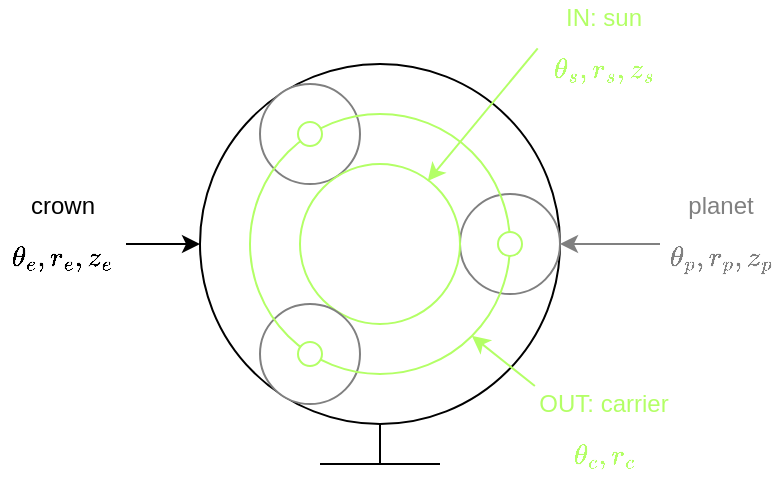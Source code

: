<mxfile version="21.6.5" type="device" pages="4">
  <diagram name="simple-planetary" id="GeYh5CG_ZE7DcgVP3h_T">
    <mxGraphModel dx="1149" dy="474" grid="1" gridSize="10" guides="1" tooltips="1" connect="1" arrows="1" fold="1" page="1" pageScale="1" pageWidth="413" pageHeight="291" math="1" shadow="0">
      <root>
        <mxCell id="1bJDtHFlT__3EoRjm6zf-0" />
        <mxCell id="1bJDtHFlT__3EoRjm6zf-1" parent="1bJDtHFlT__3EoRjm6zf-0" />
        <mxCell id="1bJDtHFlT__3EoRjm6zf-10" value="" style="ellipse;whiteSpace=wrap;html=1;aspect=fixed;fillColor=none;labelBackgroundColor=none;strokeColor=default;" parent="1bJDtHFlT__3EoRjm6zf-1" vertex="1">
          <mxGeometry x="50" y="50" width="180" height="180" as="geometry" />
        </mxCell>
        <mxCell id="1bJDtHFlT__3EoRjm6zf-2" value="" style="ellipse;whiteSpace=wrap;html=1;aspect=fixed;strokeColor=#808080;container=0;fillColor=default;" parent="1bJDtHFlT__3EoRjm6zf-1" vertex="1">
          <mxGeometry x="80" y="60" width="50" height="50" as="geometry" />
        </mxCell>
        <mxCell id="1bJDtHFlT__3EoRjm6zf-8" value="" style="ellipse;whiteSpace=wrap;html=1;aspect=fixed;strokeColor=#808080;fontColor=none;noLabel=1;fillColor=default;" parent="1bJDtHFlT__3EoRjm6zf-1" vertex="1">
          <mxGeometry x="180" y="115" width="50" height="50" as="geometry" />
        </mxCell>
        <mxCell id="1bJDtHFlT__3EoRjm6zf-11" value="" style="ellipse;whiteSpace=wrap;html=1;aspect=fixed;fillColor=none;strokeColor=#B3FF66;" parent="1bJDtHFlT__3EoRjm6zf-1" vertex="1">
          <mxGeometry x="100" y="100" width="80" height="80" as="geometry" />
        </mxCell>
        <mxCell id="1bJDtHFlT__3EoRjm6zf-12" value="" style="endArrow=classic;html=1;rounded=0;entryX=1;entryY=0.5;entryDx=0;entryDy=0;strokeColor=#808080;" parent="1bJDtHFlT__3EoRjm6zf-1" source="1bJDtHFlT__3EoRjm6zf-15" target="1bJDtHFlT__3EoRjm6zf-10" edge="1">
          <mxGeometry width="50" height="50" relative="1" as="geometry">
            <mxPoint x="280" y="140" as="sourcePoint" />
            <mxPoint x="240" y="120" as="targetPoint" />
          </mxGeometry>
        </mxCell>
        <mxCell id="1bJDtHFlT__3EoRjm6zf-13" value="" style="endArrow=classic;html=1;rounded=0;entryX=0.798;entryY=0.107;entryDx=0;entryDy=0;entryPerimeter=0;exitX=-0.018;exitY=0.439;exitDx=0;exitDy=0;exitPerimeter=0;strokeColor=#B3FF66;" parent="1bJDtHFlT__3EoRjm6zf-1" source="1bJDtHFlT__3EoRjm6zf-16" target="1bJDtHFlT__3EoRjm6zf-11" edge="1">
          <mxGeometry width="50" height="50" relative="1" as="geometry">
            <mxPoint x="190" y="20" as="sourcePoint" />
            <mxPoint x="240" y="120" as="targetPoint" />
          </mxGeometry>
        </mxCell>
        <mxCell id="1bJDtHFlT__3EoRjm6zf-14" value="" style="endArrow=classic;html=1;rounded=0;entryX=0;entryY=0.5;entryDx=0;entryDy=0;" parent="1bJDtHFlT__3EoRjm6zf-1" source="1bJDtHFlT__3EoRjm6zf-17" target="1bJDtHFlT__3EoRjm6zf-10" edge="1">
          <mxGeometry width="50" height="50" relative="1" as="geometry">
            <mxPoint x="200" y="270" as="sourcePoint" />
            <mxPoint x="198" y="129" as="targetPoint" />
          </mxGeometry>
        </mxCell>
        <mxCell id="1bJDtHFlT__3EoRjm6zf-15" value="planet $$\theta_p, r_p, z_p$$" style="text;html=1;strokeColor=none;fillColor=none;align=center;verticalAlign=middle;whiteSpace=wrap;rounded=0;fontColor=#808080;" parent="1bJDtHFlT__3EoRjm6zf-1" vertex="1">
          <mxGeometry x="280" y="112.5" width="61" height="55" as="geometry" />
        </mxCell>
        <mxCell id="1bJDtHFlT__3EoRjm6zf-16" value="IN: sun $$\theta_s, r_s, z_s$$" style="text;html=1;strokeColor=none;fillColor=none;align=center;verticalAlign=middle;whiteSpace=wrap;rounded=0;fontColor=#B3FF66;" parent="1bJDtHFlT__3EoRjm6zf-1" vertex="1">
          <mxGeometry x="220" y="18" width="64" height="55" as="geometry" />
        </mxCell>
        <mxCell id="1bJDtHFlT__3EoRjm6zf-17" value="crown $$\theta_e, r_e, z_e$$" style="text;html=1;strokeColor=none;fillColor=none;align=center;verticalAlign=middle;whiteSpace=wrap;rounded=0;" parent="1bJDtHFlT__3EoRjm6zf-1" vertex="1">
          <mxGeometry x="-50" y="112.5" width="63" height="55" as="geometry" />
        </mxCell>
        <mxCell id="HTVDREHTvJ7nC8nJMKoo-0" value="" style="ellipse;whiteSpace=wrap;html=1;aspect=fixed;strokeColor=#808080;container=0;fillColor=default;" parent="1bJDtHFlT__3EoRjm6zf-1" vertex="1">
          <mxGeometry x="80" y="170" width="50" height="50" as="geometry" />
        </mxCell>
        <mxCell id="HTVDREHTvJ7nC8nJMKoo-1" value="" style="ellipse;whiteSpace=wrap;html=1;aspect=fixed;fillColor=none;strokeColor=#B3FF66;" parent="1bJDtHFlT__3EoRjm6zf-1" vertex="1">
          <mxGeometry x="75" y="75" width="130" height="130" as="geometry" />
        </mxCell>
        <mxCell id="HTVDREHTvJ7nC8nJMKoo-2" value="" style="ellipse;whiteSpace=wrap;html=1;aspect=fixed;strokeColor=#B3FF66;" parent="1bJDtHFlT__3EoRjm6zf-1" vertex="1">
          <mxGeometry x="99" y="79" width="12" height="12" as="geometry" />
        </mxCell>
        <mxCell id="HTVDREHTvJ7nC8nJMKoo-3" value="" style="ellipse;whiteSpace=wrap;html=1;aspect=fixed;strokeColor=#B3FF66;" parent="1bJDtHFlT__3EoRjm6zf-1" vertex="1">
          <mxGeometry x="99" y="189" width="12" height="12" as="geometry" />
        </mxCell>
        <mxCell id="HTVDREHTvJ7nC8nJMKoo-4" value="" style="ellipse;whiteSpace=wrap;html=1;aspect=fixed;strokeColor=#B3FF66;" parent="1bJDtHFlT__3EoRjm6zf-1" vertex="1">
          <mxGeometry x="199" y="134" width="12" height="12" as="geometry" />
        </mxCell>
        <mxCell id="HTVDREHTvJ7nC8nJMKoo-5" value="OUT: carrier $$\theta_c, r_c$$" style="text;html=1;strokeColor=none;fillColor=none;align=center;verticalAlign=middle;whiteSpace=wrap;rounded=0;fontColor=#B3FF66;" parent="1bJDtHFlT__3EoRjm6zf-1" vertex="1">
          <mxGeometry x="217" y="211" width="70" height="55" as="geometry" />
        </mxCell>
        <mxCell id="xPpuckSSEfRJx7kLZ063-0" value="" style="endArrow=classic;html=1;rounded=0;entryX=1;entryY=1;entryDx=0;entryDy=0;strokeColor=#B3FF66;" parent="1bJDtHFlT__3EoRjm6zf-1" source="HTVDREHTvJ7nC8nJMKoo-5" target="HTVDREHTvJ7nC8nJMKoo-1" edge="1">
          <mxGeometry width="50" height="50" relative="1" as="geometry">
            <mxPoint x="290" y="150" as="sourcePoint" />
            <mxPoint x="240" y="150" as="targetPoint" />
          </mxGeometry>
        </mxCell>
        <mxCell id="04STmT6GEoHSKRfqKHrO-0" value="" style="endArrow=none;html=1;rounded=0;exitX=0.5;exitY=1;exitDx=0;exitDy=0;" parent="1bJDtHFlT__3EoRjm6zf-1" source="1bJDtHFlT__3EoRjm6zf-10" edge="1">
          <mxGeometry width="50" height="50" relative="1" as="geometry">
            <mxPoint x="130" y="170" as="sourcePoint" />
            <mxPoint x="140" y="250" as="targetPoint" />
          </mxGeometry>
        </mxCell>
        <mxCell id="04STmT6GEoHSKRfqKHrO-1" value="" style="endArrow=none;html=1;rounded=0;" parent="1bJDtHFlT__3EoRjm6zf-1" edge="1">
          <mxGeometry width="50" height="50" relative="1" as="geometry">
            <mxPoint x="110" y="250" as="sourcePoint" />
            <mxPoint x="170" y="250" as="targetPoint" />
          </mxGeometry>
        </mxCell>
      </root>
    </mxGraphModel>
  </diagram>
  <diagram name="divided-period" id="J3SGb8PF03ZZ7OEI4pmS">
    <mxGraphModel dx="1149" dy="765" grid="1" gridSize="10" guides="0" tooltips="1" connect="1" arrows="1" fold="1" page="1" pageScale="1" pageWidth="413" pageHeight="291" math="1" shadow="0">
      <root>
        <mxCell id="Y6DNGQsO6_golUhKxMkS-0" />
        <mxCell id="Y6DNGQsO6_golUhKxMkS-1" parent="Y6DNGQsO6_golUhKxMkS-0" />
        <mxCell id="vlBiqz0PMQXGafFDKJ97-14" value="" style="verticalLabelPosition=bottom;verticalAlign=top;html=1;shape=mxgraph.basic.arc;startAngle=0.065;endAngle=0.244;strokeColor=#808080;" parent="Y6DNGQsO6_golUhKxMkS-1" vertex="1">
          <mxGeometry x="10" y="10" width="260" height="260" as="geometry" />
        </mxCell>
        <mxCell id="vlBiqz0PMQXGafFDKJ97-9" value="" style="verticalLabelPosition=bottom;verticalAlign=top;html=1;shape=mxgraph.basic.arc;startAngle=0.924;endAngle=0.244;strokeColor=#808080;" parent="Y6DNGQsO6_golUhKxMkS-1" vertex="1">
          <mxGeometry x="20" y="20" width="240" height="240" as="geometry" />
        </mxCell>
        <mxCell id="vlBiqz0PMQXGafFDKJ97-0" value="" style="ellipse;whiteSpace=wrap;html=1;aspect=fixed;strokeColor=#808080;container=0;" parent="Y6DNGQsO6_golUhKxMkS-1" vertex="1">
          <mxGeometry x="139" y="55" width="50" height="50" as="geometry" />
        </mxCell>
        <mxCell id="vlBiqz0PMQXGafFDKJ97-1" value="" style="ellipse;whiteSpace=wrap;html=1;aspect=fixed;strokeColor=#808080;container=0;rotation=-180;" parent="Y6DNGQsO6_golUhKxMkS-1" vertex="1">
          <mxGeometry x="147" y="172" width="50" height="50" as="geometry" />
        </mxCell>
        <mxCell id="vlBiqz0PMQXGafFDKJ97-2" value="" style="ellipse;whiteSpace=wrap;html=1;aspect=fixed;strokeColor=#808080;fontColor=none;noLabel=1;rotation=-180;" parent="Y6DNGQsO6_golUhKxMkS-1" vertex="1">
          <mxGeometry x="50" y="115" width="50" height="50" as="geometry" />
        </mxCell>
        <mxCell id="vlBiqz0PMQXGafFDKJ97-3" value="" style="ellipse;whiteSpace=wrap;html=1;aspect=fixed;strokeColor=#808080;container=0;rotation=-180;" parent="Y6DNGQsO6_golUhKxMkS-1" vertex="1">
          <mxGeometry x="91" y="175" width="50" height="50" as="geometry" />
        </mxCell>
        <mxCell id="Y6DNGQsO6_golUhKxMkS-2" value="" style="ellipse;whiteSpace=wrap;html=1;aspect=fixed;fillColor=none;" parent="Y6DNGQsO6_golUhKxMkS-1" vertex="1">
          <mxGeometry x="50" y="50" width="180" height="180" as="geometry" />
        </mxCell>
        <mxCell id="Y6DNGQsO6_golUhKxMkS-3" value="" style="ellipse;whiteSpace=wrap;html=1;aspect=fixed;strokeColor=#808080;container=0;" parent="Y6DNGQsO6_golUhKxMkS-1" vertex="1">
          <mxGeometry x="83" y="58" width="50" height="50" as="geometry" />
        </mxCell>
        <mxCell id="Y6DNGQsO6_golUhKxMkS-4" value="" style="ellipse;whiteSpace=wrap;html=1;aspect=fixed;strokeColor=#808080;fontColor=none;noLabel=1;" parent="Y6DNGQsO6_golUhKxMkS-1" vertex="1">
          <mxGeometry x="180" y="115" width="50" height="50" as="geometry" />
        </mxCell>
        <mxCell id="Y6DNGQsO6_golUhKxMkS-5" value="" style="ellipse;whiteSpace=wrap;html=1;aspect=fixed;fillColor=none;strokeColor=#B3FF66;" parent="Y6DNGQsO6_golUhKxMkS-1" vertex="1">
          <mxGeometry x="100" y="100" width="80" height="80" as="geometry" />
        </mxCell>
        <mxCell id="Y6DNGQsO6_golUhKxMkS-13" value="" style="ellipse;whiteSpace=wrap;html=1;aspect=fixed;fillColor=none;strokeColor=#B3FF66;" parent="Y6DNGQsO6_golUhKxMkS-1" vertex="1">
          <mxGeometry x="75" y="75" width="130" height="130" as="geometry" />
        </mxCell>
        <mxCell id="Y6DNGQsO6_golUhKxMkS-14" value="" style="ellipse;whiteSpace=wrap;html=1;aspect=fixed;strokeColor=#B3FF66;" parent="Y6DNGQsO6_golUhKxMkS-1" vertex="1">
          <mxGeometry x="102" y="77" width="12" height="12" as="geometry" />
        </mxCell>
        <mxCell id="Y6DNGQsO6_golUhKxMkS-16" value="" style="ellipse;whiteSpace=wrap;html=1;aspect=fixed;strokeColor=#B3FF66;" parent="Y6DNGQsO6_golUhKxMkS-1" vertex="1">
          <mxGeometry x="199" y="134" width="12" height="12" as="geometry" />
        </mxCell>
        <mxCell id="vlBiqz0PMQXGafFDKJ97-5" value="" style="ellipse;whiteSpace=wrap;html=1;aspect=fixed;strokeColor=#B3FF66;" parent="Y6DNGQsO6_golUhKxMkS-1" vertex="1">
          <mxGeometry x="158" y="74" width="12" height="12" as="geometry" />
        </mxCell>
        <mxCell id="vlBiqz0PMQXGafFDKJ97-6" value="" style="ellipse;whiteSpace=wrap;html=1;aspect=fixed;strokeColor=#B3FF66;" parent="Y6DNGQsO6_golUhKxMkS-1" vertex="1">
          <mxGeometry x="69" y="134" width="12" height="12" as="geometry" />
        </mxCell>
        <mxCell id="vlBiqz0PMQXGafFDKJ97-7" value="" style="ellipse;whiteSpace=wrap;html=1;aspect=fixed;strokeColor=#B3FF66;" parent="Y6DNGQsO6_golUhKxMkS-1" vertex="1">
          <mxGeometry x="110" y="194" width="12" height="12" as="geometry" />
        </mxCell>
        <mxCell id="vlBiqz0PMQXGafFDKJ97-8" value="" style="ellipse;whiteSpace=wrap;html=1;aspect=fixed;strokeColor=#B3FF66;" parent="Y6DNGQsO6_golUhKxMkS-1" vertex="1">
          <mxGeometry x="166" y="191" width="12" height="12" as="geometry" />
        </mxCell>
        <mxCell id="vlBiqz0PMQXGafFDKJ97-12" value="$$\theta_1$$" style="text;html=1;strokeColor=none;fillColor=none;align=center;verticalAlign=middle;whiteSpace=wrap;rounded=0;" parent="Y6DNGQsO6_golUhKxMkS-1" vertex="1">
          <mxGeometry x="62" width="60" height="30" as="geometry" />
        </mxCell>
        <mxCell id="vlBiqz0PMQXGafFDKJ97-13" value="$$\theta_2$$" style="text;html=1;strokeColor=none;fillColor=none;align=center;verticalAlign=middle;whiteSpace=wrap;rounded=0;" parent="Y6DNGQsO6_golUhKxMkS-1" vertex="1">
          <mxGeometry x="181" y="-3" width="60" height="30" as="geometry" />
        </mxCell>
        <mxCell id="vlBiqz0PMQXGafFDKJ97-15" value="" style="endArrow=none;html=1;rounded=0;entryX=0.5;entryY=0.5;entryDx=0;entryDy=0;entryPerimeter=0;dashed=1;dashPattern=8 8;strokeColor=#808080;" parent="Y6DNGQsO6_golUhKxMkS-1" target="Y6DNGQsO6_golUhKxMkS-13" edge="1">
          <mxGeometry width="50" height="50" relative="1" as="geometry">
            <mxPoint x="58" y="-9" as="sourcePoint" />
            <mxPoint x="170" y="130" as="targetPoint" />
          </mxGeometry>
        </mxCell>
        <mxCell id="vlBiqz0PMQXGafFDKJ97-16" value="" style="endArrow=none;html=1;rounded=0;dashed=1;dashPattern=8 8;strokeColor=#808080;" parent="Y6DNGQsO6_golUhKxMkS-1" edge="1">
          <mxGeometry width="50" height="50" relative="1" as="geometry">
            <mxPoint x="201" y="-16" as="sourcePoint" />
            <mxPoint x="140" y="140" as="targetPoint" />
          </mxGeometry>
        </mxCell>
        <mxCell id="vlBiqz0PMQXGafFDKJ97-17" value="" style="endArrow=none;html=1;rounded=0;dashed=1;dashPattern=8 8;strokeColor=#808080;" parent="Y6DNGQsO6_golUhKxMkS-1" edge="1">
          <mxGeometry width="50" height="50" relative="1" as="geometry">
            <mxPoint x="290" y="141" as="sourcePoint" />
            <mxPoint x="140" y="141" as="targetPoint" />
          </mxGeometry>
        </mxCell>
        <mxCell id="vlBiqz0PMQXGafFDKJ97-18" value="0" style="text;html=1;strokeColor=none;fillColor=none;align=center;verticalAlign=middle;whiteSpace=wrap;rounded=0;" parent="Y6DNGQsO6_golUhKxMkS-1" vertex="1">
          <mxGeometry x="272" y="125" width="60" height="30" as="geometry" />
        </mxCell>
        <mxCell id="o8piUJfV3BaKfxfX5tkX-0" value="" style="verticalLabelPosition=bottom;verticalAlign=top;html=1;shape=mxgraph.basic.arc;startAngle=0.757;endAngle=0.244;strokeColor=#808080;" parent="Y6DNGQsO6_golUhKxMkS-1" vertex="1">
          <mxGeometry x="30" y="30" width="220" height="220" as="geometry" />
        </mxCell>
        <mxCell id="o8piUJfV3BaKfxfX5tkX-1" value="" style="endArrow=none;html=1;rounded=0;dashed=1;dashPattern=8 8;strokeColor=#808080;" parent="Y6DNGQsO6_golUhKxMkS-1" edge="1">
          <mxGeometry width="50" height="50" relative="1" as="geometry">
            <mxPoint x="-20" y="140" as="sourcePoint" />
            <mxPoint x="140" y="140" as="targetPoint" />
          </mxGeometry>
        </mxCell>
        <mxCell id="o8piUJfV3BaKfxfX5tkX-2" value="$$\theta_0$$" style="text;html=1;strokeColor=none;fillColor=none;align=center;verticalAlign=middle;whiteSpace=wrap;rounded=0;" parent="Y6DNGQsO6_golUhKxMkS-1" vertex="1">
          <mxGeometry x="-10" y="110" width="60" height="30" as="geometry" />
        </mxCell>
      </root>
    </mxGraphModel>
  </diagram>
  <diagram name="compound-planetary" id="0emIH20pZjuTiBTqTuXO">
    <mxGraphModel dx="1149" dy="474" grid="1" gridSize="10" guides="1" tooltips="1" connect="1" arrows="1" fold="1" page="1" pageScale="1" pageWidth="413" pageHeight="291" math="1" shadow="0">
      <root>
        <mxCell id="QqgvHTSZ75dJSmDRe_ZE-0" />
        <mxCell id="QqgvHTSZ75dJSmDRe_ZE-1" parent="QqgvHTSZ75dJSmDRe_ZE-0" />
        <mxCell id="41hLN5MprZ3BEySFoWJy-0" value="" style="endArrow=none;html=1;rounded=0;exitX=0.5;exitY=1;exitDx=0;exitDy=0;strokeColor=#808080;" parent="QqgvHTSZ75dJSmDRe_ZE-1" edge="1">
          <mxGeometry width="50" height="50" relative="1" as="geometry">
            <mxPoint x="141.25" y="230" as="sourcePoint" />
            <mxPoint x="141.25" y="250" as="targetPoint" />
          </mxGeometry>
        </mxCell>
        <mxCell id="41hLN5MprZ3BEySFoWJy-1" value="" style="endArrow=none;html=1;rounded=0;strokeColor=#808080;" parent="QqgvHTSZ75dJSmDRe_ZE-1" edge="1">
          <mxGeometry width="50" height="50" relative="1" as="geometry">
            <mxPoint x="111.25" y="250" as="sourcePoint" />
            <mxPoint x="171.25" y="250" as="targetPoint" />
          </mxGeometry>
        </mxCell>
        <mxCell id="q3EgtY3hpRnF0Ry7mzBB-0" value="" style="ellipse;whiteSpace=wrap;html=1;aspect=fixed;fillColor=none;strokeColor=#B3FF66;" parent="QqgvHTSZ75dJSmDRe_ZE-1" vertex="1">
          <mxGeometry x="40" y="40" width="200" height="200" as="geometry" />
        </mxCell>
        <mxCell id="QqgvHTSZ75dJSmDRe_ZE-2" value="" style="ellipse;whiteSpace=wrap;html=1;aspect=fixed;fillColor=none;strokeColor=#808080;" parent="QqgvHTSZ75dJSmDRe_ZE-1" vertex="1">
          <mxGeometry x="50" y="50" width="180" height="180" as="geometry" />
        </mxCell>
        <mxCell id="QqgvHTSZ75dJSmDRe_ZE-3" value="" style="ellipse;whiteSpace=wrap;html=1;aspect=fixed;strokeColor=#808080;container=0;" parent="QqgvHTSZ75dJSmDRe_ZE-1" vertex="1">
          <mxGeometry x="80" y="60" width="50" height="50" as="geometry" />
        </mxCell>
        <mxCell id="QqgvHTSZ75dJSmDRe_ZE-4" value="" style="ellipse;whiteSpace=wrap;html=1;aspect=fixed;strokeColor=#808080;fontColor=none;noLabel=1;" parent="QqgvHTSZ75dJSmDRe_ZE-1" vertex="1">
          <mxGeometry x="180" y="115" width="50" height="50" as="geometry" />
        </mxCell>
        <mxCell id="QqgvHTSZ75dJSmDRe_ZE-5" value="" style="ellipse;whiteSpace=wrap;html=1;aspect=fixed;fillColor=none;strokeColor=#B3FF66;" parent="QqgvHTSZ75dJSmDRe_ZE-1" vertex="1">
          <mxGeometry x="100" y="100" width="80" height="80" as="geometry" />
        </mxCell>
        <mxCell id="QqgvHTSZ75dJSmDRe_ZE-6" value="" style="endArrow=classic;html=1;rounded=0;entryX=0.87;entryY=0.352;entryDx=0;entryDy=0;strokeColor=#808080;entryPerimeter=0;" parent="QqgvHTSZ75dJSmDRe_ZE-1" source="QqgvHTSZ75dJSmDRe_ZE-9" target="q3EgtY3hpRnF0Ry7mzBB-3" edge="1">
          <mxGeometry width="50" height="50" relative="1" as="geometry">
            <mxPoint x="280" y="140" as="sourcePoint" />
            <mxPoint x="240" y="120" as="targetPoint" />
          </mxGeometry>
        </mxCell>
        <mxCell id="QqgvHTSZ75dJSmDRe_ZE-7" value="" style="endArrow=classic;html=1;rounded=0;entryX=0.798;entryY=0.107;entryDx=0;entryDy=0;entryPerimeter=0;exitX=-0.018;exitY=0.439;exitDx=0;exitDy=0;exitPerimeter=0;strokeColor=#B3FF66;" parent="QqgvHTSZ75dJSmDRe_ZE-1" source="QqgvHTSZ75dJSmDRe_ZE-10" target="QqgvHTSZ75dJSmDRe_ZE-5" edge="1">
          <mxGeometry width="50" height="50" relative="1" as="geometry">
            <mxPoint x="190" y="20" as="sourcePoint" />
            <mxPoint x="240" y="120" as="targetPoint" />
          </mxGeometry>
        </mxCell>
        <mxCell id="QqgvHTSZ75dJSmDRe_ZE-8" value="" style="endArrow=classic;html=1;rounded=0;entryX=0.006;entryY=0.404;entryDx=0;entryDy=0;entryPerimeter=0;strokeColor=#808080;" parent="QqgvHTSZ75dJSmDRe_ZE-1" source="QqgvHTSZ75dJSmDRe_ZE-11" target="QqgvHTSZ75dJSmDRe_ZE-2" edge="1">
          <mxGeometry width="50" height="50" relative="1" as="geometry">
            <mxPoint x="200" y="270" as="sourcePoint" />
            <mxPoint x="198" y="129" as="targetPoint" />
          </mxGeometry>
        </mxCell>
        <mxCell id="QqgvHTSZ75dJSmDRe_ZE-9" value="planet&amp;nbsp; in $$\theta_{p1}, r_{p1}, z_{p1}&lt;br&gt;$$" style="text;html=1;strokeColor=none;fillColor=none;align=center;verticalAlign=middle;whiteSpace=wrap;rounded=0;fontColor=#808080;" parent="QqgvHTSZ75dJSmDRe_ZE-1" vertex="1">
          <mxGeometry x="270" y="79" width="70" height="55" as="geometry" />
        </mxCell>
        <mxCell id="QqgvHTSZ75dJSmDRe_ZE-10" value="IN: sun $$\theta_s, r_s, z_s$$" style="text;html=1;strokeColor=none;fillColor=none;align=center;verticalAlign=middle;whiteSpace=wrap;rounded=0;fontColor=#B3FF66;" parent="QqgvHTSZ75dJSmDRe_ZE-1" vertex="1">
          <mxGeometry x="220" y="18" width="60" height="55" as="geometry" />
        </mxCell>
        <mxCell id="QqgvHTSZ75dJSmDRe_ZE-11" value="crown in $$\theta_{e1}, r_{e1}, z_{e1}$$" style="text;html=1;strokeColor=none;fillColor=none;align=center;verticalAlign=middle;whiteSpace=wrap;rounded=0;fontColor=#808080;" parent="QqgvHTSZ75dJSmDRe_ZE-1" vertex="1">
          <mxGeometry x="-64.63" y="79" width="78" height="55" as="geometry" />
        </mxCell>
        <mxCell id="QqgvHTSZ75dJSmDRe_ZE-12" value="" style="ellipse;whiteSpace=wrap;html=1;aspect=fixed;strokeColor=#808080;container=0;" parent="QqgvHTSZ75dJSmDRe_ZE-1" vertex="1">
          <mxGeometry x="80" y="170" width="50" height="50" as="geometry" />
        </mxCell>
        <mxCell id="QqgvHTSZ75dJSmDRe_ZE-13" value="" style="ellipse;whiteSpace=wrap;html=1;aspect=fixed;fillColor=none;strokeColor=#FFFFFF;" parent="QqgvHTSZ75dJSmDRe_ZE-1" vertex="1">
          <mxGeometry x="75" y="75" width="130" height="130" as="geometry" />
        </mxCell>
        <mxCell id="QqgvHTSZ75dJSmDRe_ZE-14" value="" style="ellipse;whiteSpace=wrap;html=1;aspect=fixed;strokeColor=#FFFFFF;" parent="QqgvHTSZ75dJSmDRe_ZE-1" vertex="1">
          <mxGeometry x="99" y="79" width="12" height="12" as="geometry" />
        </mxCell>
        <mxCell id="QqgvHTSZ75dJSmDRe_ZE-15" value="" style="ellipse;whiteSpace=wrap;html=1;aspect=fixed;strokeColor=#FFFFFF;" parent="QqgvHTSZ75dJSmDRe_ZE-1" vertex="1">
          <mxGeometry x="99" y="189" width="12" height="12" as="geometry" />
        </mxCell>
        <mxCell id="QqgvHTSZ75dJSmDRe_ZE-16" value="" style="ellipse;whiteSpace=wrap;html=1;aspect=fixed;strokeColor=#FFFFFF;" parent="QqgvHTSZ75dJSmDRe_ZE-1" vertex="1">
          <mxGeometry x="199" y="134" width="12" height="12" as="geometry" />
        </mxCell>
        <mxCell id="QqgvHTSZ75dJSmDRe_ZE-18" value="carrier $$\theta_c, r_c$$" style="text;html=1;strokeColor=none;fillColor=none;align=center;verticalAlign=middle;whiteSpace=wrap;rounded=0;fontColor=#FFFFFF;" parent="QqgvHTSZ75dJSmDRe_ZE-1" vertex="1">
          <mxGeometry x="223.5" y="220" width="53" height="55" as="geometry" />
        </mxCell>
        <mxCell id="q3EgtY3hpRnF0Ry7mzBB-1" value="" style="ellipse;whiteSpace=wrap;html=1;aspect=fixed;strokeColor=#FFFFFF;container=0;fillColor=none;" parent="QqgvHTSZ75dJSmDRe_ZE-1" vertex="1">
          <mxGeometry x="71.25" y="51.25" width="67.5" height="67.5" as="geometry" />
        </mxCell>
        <mxCell id="q3EgtY3hpRnF0Ry7mzBB-2" value="" style="ellipse;whiteSpace=wrap;html=1;aspect=fixed;strokeColor=#FFFFFF;container=0;fillColor=none;" parent="QqgvHTSZ75dJSmDRe_ZE-1" vertex="1">
          <mxGeometry x="71.25" y="161.25" width="67.5" height="67.5" as="geometry" />
        </mxCell>
        <mxCell id="q3EgtY3hpRnF0Ry7mzBB-3" value="" style="ellipse;whiteSpace=wrap;html=1;aspect=fixed;strokeColor=#FFFFFF;container=0;fillColor=none;" parent="QqgvHTSZ75dJSmDRe_ZE-1" vertex="1">
          <mxGeometry x="171.25" y="106.25" width="67.5" height="67.5" as="geometry" />
        </mxCell>
        <mxCell id="CBP_VhM4lVc0oQaNC-N2-0" value="planet&amp;nbsp; out$$\theta_{p2}, r_{p2}, z_{p2}&lt;br&gt;$$" style="text;html=1;strokeColor=none;fillColor=none;align=center;verticalAlign=middle;whiteSpace=wrap;rounded=0;fontColor=#FFFFFF;" parent="QqgvHTSZ75dJSmDRe_ZE-1" vertex="1">
          <mxGeometry x="270" y="150" width="70" height="55" as="geometry" />
        </mxCell>
        <mxCell id="CBP_VhM4lVc0oQaNC-N2-1" value="OUT: crown out $$\theta_{e2}, r_{e2}, z_{e2}$$" style="text;html=1;strokeColor=none;fillColor=none;align=center;verticalAlign=middle;whiteSpace=wrap;rounded=0;fontColor=#B3FF66;" parent="QqgvHTSZ75dJSmDRe_ZE-1" vertex="1">
          <mxGeometry x="-80" y="150" width="88.75" height="55" as="geometry" />
        </mxCell>
        <mxCell id="CBP_VhM4lVc0oQaNC-N2-2" value="" style="endArrow=classic;html=1;rounded=0;entryX=0.007;entryY=0.602;entryDx=0;entryDy=0;entryPerimeter=0;fontColor=#B3FF66;strokeColor=#B3FF66;" parent="QqgvHTSZ75dJSmDRe_ZE-1" source="CBP_VhM4lVc0oQaNC-N2-1" target="q3EgtY3hpRnF0Ry7mzBB-0" edge="1">
          <mxGeometry width="50" height="50" relative="1" as="geometry">
            <mxPoint x="242" y="248" as="sourcePoint" />
            <mxPoint x="208" y="219" as="targetPoint" />
          </mxGeometry>
        </mxCell>
        <mxCell id="CBP_VhM4lVc0oQaNC-N2-3" value="" style="endArrow=classic;html=1;rounded=0;entryX=0.946;entryY=0.726;entryDx=0;entryDy=0;entryPerimeter=0;" parent="QqgvHTSZ75dJSmDRe_ZE-1" source="CBP_VhM4lVc0oQaNC-N2-0" target="q3EgtY3hpRnF0Ry7mzBB-3" edge="1">
          <mxGeometry width="50" height="50" relative="1" as="geometry">
            <mxPoint x="252" y="258" as="sourcePoint" />
            <mxPoint x="218" y="229" as="targetPoint" />
          </mxGeometry>
        </mxCell>
        <mxCell id="CBP_VhM4lVc0oQaNC-N2-4" value="" style="endArrow=classic;html=1;rounded=0;entryX=1;entryY=1;entryDx=0;entryDy=0;" parent="QqgvHTSZ75dJSmDRe_ZE-1" source="QqgvHTSZ75dJSmDRe_ZE-18" target="QqgvHTSZ75dJSmDRe_ZE-13" edge="1">
          <mxGeometry width="50" height="50" relative="1" as="geometry">
            <mxPoint x="280" y="176" as="sourcePoint" />
            <mxPoint x="245" y="165" as="targetPoint" />
          </mxGeometry>
        </mxCell>
      </root>
    </mxGraphModel>
  </diagram>
  <diagram name="shifted-planetary" id="24uYPmwfLzLKF80supIg">
    <mxGraphModel dx="842" dy="323" grid="0" gridSize="10" guides="1" tooltips="1" connect="1" arrows="1" fold="1" page="1" pageScale="1" pageWidth="413" pageHeight="291" math="1" shadow="0">
      <root>
        <mxCell id="HgaaKUrJpPF7tNZCSnNN-0" />
        <mxCell id="HgaaKUrJpPF7tNZCSnNN-1" parent="HgaaKUrJpPF7tNZCSnNN-0" />
        <mxCell id="HgaaKUrJpPF7tNZCSnNN-2" value="" style="endArrow=none;html=1;rounded=0;exitX=0.5;exitY=1;exitDx=0;exitDy=0;strokeColor=#808080;" edge="1" parent="HgaaKUrJpPF7tNZCSnNN-1">
          <mxGeometry width="50" height="50" relative="1" as="geometry">
            <mxPoint x="141.25" y="230" as="sourcePoint" />
            <mxPoint x="141.25" y="250" as="targetPoint" />
          </mxGeometry>
        </mxCell>
        <mxCell id="HgaaKUrJpPF7tNZCSnNN-3" value="" style="endArrow=none;html=1;rounded=0;strokeColor=#808080;" edge="1" parent="HgaaKUrJpPF7tNZCSnNN-1">
          <mxGeometry width="50" height="50" relative="1" as="geometry">
            <mxPoint x="111.25" y="250" as="sourcePoint" />
            <mxPoint x="171.25" y="250" as="targetPoint" />
          </mxGeometry>
        </mxCell>
        <mxCell id="HgaaKUrJpPF7tNZCSnNN-4" value="" style="ellipse;whiteSpace=wrap;html=1;aspect=fixed;fillColor=none;strokeColor=#B3FF66;" vertex="1" parent="HgaaKUrJpPF7tNZCSnNN-1">
          <mxGeometry x="40" y="40" width="200" height="200" as="geometry" />
        </mxCell>
        <mxCell id="HgaaKUrJpPF7tNZCSnNN-5" value="" style="ellipse;whiteSpace=wrap;html=1;aspect=fixed;fillColor=none;strokeColor=#808080;" vertex="1" parent="HgaaKUrJpPF7tNZCSnNN-1">
          <mxGeometry x="50" y="50" width="180" height="180" as="geometry" />
        </mxCell>
        <mxCell id="HgaaKUrJpPF7tNZCSnNN-6" value="" style="ellipse;whiteSpace=wrap;html=1;aspect=fixed;strokeColor=#808080;container=0;" vertex="1" parent="HgaaKUrJpPF7tNZCSnNN-1">
          <mxGeometry x="80" y="60" width="50" height="50" as="geometry" />
        </mxCell>
        <mxCell id="HgaaKUrJpPF7tNZCSnNN-7" value="" style="ellipse;whiteSpace=wrap;html=1;aspect=fixed;strokeColor=#808080;fontColor=none;noLabel=1;" vertex="1" parent="HgaaKUrJpPF7tNZCSnNN-1">
          <mxGeometry x="180" y="115" width="50" height="50" as="geometry" />
        </mxCell>
        <mxCell id="HgaaKUrJpPF7tNZCSnNN-8" value="" style="ellipse;whiteSpace=wrap;html=1;aspect=fixed;fillColor=none;strokeColor=#B3FF66;" vertex="1" parent="HgaaKUrJpPF7tNZCSnNN-1">
          <mxGeometry x="100" y="100" width="80" height="80" as="geometry" />
        </mxCell>
        <mxCell id="HgaaKUrJpPF7tNZCSnNN-9" value="" style="endArrow=classic;html=1;rounded=0;strokeColor=#808080;" edge="1" parent="HgaaKUrJpPF7tNZCSnNN-1" source="HgaaKUrJpPF7tNZCSnNN-12" target="HgaaKUrJpPF7tNZCSnNN-7">
          <mxGeometry width="50" height="50" relative="1" as="geometry">
            <mxPoint x="280" y="140" as="sourcePoint" />
            <mxPoint x="229.975" y="130.01" as="targetPoint" />
          </mxGeometry>
        </mxCell>
        <mxCell id="HgaaKUrJpPF7tNZCSnNN-10" value="" style="endArrow=classic;html=1;rounded=0;entryX=0.798;entryY=0.107;entryDx=0;entryDy=0;entryPerimeter=0;exitX=-0.018;exitY=0.439;exitDx=0;exitDy=0;exitPerimeter=0;strokeColor=#B3FF66;" edge="1" parent="HgaaKUrJpPF7tNZCSnNN-1" source="HgaaKUrJpPF7tNZCSnNN-13" target="HgaaKUrJpPF7tNZCSnNN-8">
          <mxGeometry width="50" height="50" relative="1" as="geometry">
            <mxPoint x="190" y="20" as="sourcePoint" />
            <mxPoint x="240" y="120" as="targetPoint" />
          </mxGeometry>
        </mxCell>
        <mxCell id="HgaaKUrJpPF7tNZCSnNN-11" value="" style="endArrow=classic;html=1;rounded=0;entryX=0.006;entryY=0.404;entryDx=0;entryDy=0;entryPerimeter=0;strokeColor=#808080;" edge="1" parent="HgaaKUrJpPF7tNZCSnNN-1" source="HgaaKUrJpPF7tNZCSnNN-14" target="HgaaKUrJpPF7tNZCSnNN-5">
          <mxGeometry width="50" height="50" relative="1" as="geometry">
            <mxPoint x="200" y="270" as="sourcePoint" />
            <mxPoint x="198" y="129" as="targetPoint" />
          </mxGeometry>
        </mxCell>
        <mxCell id="HgaaKUrJpPF7tNZCSnNN-12" value="planet&amp;nbsp; in $$\theta_{p1}, r_{p1}, z_{p1}&lt;br&gt;$$" style="text;html=1;strokeColor=none;fillColor=none;align=center;verticalAlign=middle;whiteSpace=wrap;rounded=0;fontColor=#808080;" vertex="1" parent="HgaaKUrJpPF7tNZCSnNN-1">
          <mxGeometry x="270" y="79" width="70" height="55" as="geometry" />
        </mxCell>
        <mxCell id="HgaaKUrJpPF7tNZCSnNN-13" value="IN: sun $$\theta_s, r_s, z_s$$" style="text;html=1;strokeColor=none;fillColor=none;align=center;verticalAlign=middle;whiteSpace=wrap;rounded=0;fontColor=#B3FF66;" vertex="1" parent="HgaaKUrJpPF7tNZCSnNN-1">
          <mxGeometry x="220" y="18" width="60" height="55" as="geometry" />
        </mxCell>
        <mxCell id="HgaaKUrJpPF7tNZCSnNN-14" value="crown in $$\theta_{e1}, r_{e1}, z_{e1}$$" style="text;html=1;strokeColor=none;fillColor=none;align=center;verticalAlign=middle;whiteSpace=wrap;rounded=0;fontColor=#808080;" vertex="1" parent="HgaaKUrJpPF7tNZCSnNN-1">
          <mxGeometry x="-64.63" y="79" width="78" height="55" as="geometry" />
        </mxCell>
        <mxCell id="HgaaKUrJpPF7tNZCSnNN-15" value="" style="ellipse;whiteSpace=wrap;html=1;aspect=fixed;strokeColor=#808080;container=0;" vertex="1" parent="HgaaKUrJpPF7tNZCSnNN-1">
          <mxGeometry x="80" y="170" width="50" height="50" as="geometry" />
        </mxCell>
        <mxCell id="HgaaKUrJpPF7tNZCSnNN-16" value="" style="ellipse;whiteSpace=wrap;html=1;aspect=fixed;fillColor=none;strokeColor=#FFFFFF;" vertex="1" parent="HgaaKUrJpPF7tNZCSnNN-1">
          <mxGeometry x="75" y="75" width="130" height="130" as="geometry" />
        </mxCell>
        <mxCell id="HgaaKUrJpPF7tNZCSnNN-17" value="" style="ellipse;whiteSpace=wrap;html=1;aspect=fixed;strokeColor=#FFFFFF;" vertex="1" parent="HgaaKUrJpPF7tNZCSnNN-1">
          <mxGeometry x="99" y="79" width="12" height="12" as="geometry" />
        </mxCell>
        <mxCell id="HgaaKUrJpPF7tNZCSnNN-18" value="" style="ellipse;whiteSpace=wrap;html=1;aspect=fixed;strokeColor=#FFFFFF;" vertex="1" parent="HgaaKUrJpPF7tNZCSnNN-1">
          <mxGeometry x="99" y="189" width="12" height="12" as="geometry" />
        </mxCell>
        <mxCell id="HgaaKUrJpPF7tNZCSnNN-19" value="" style="ellipse;whiteSpace=wrap;html=1;aspect=fixed;strokeColor=#FFFFFF;" vertex="1" parent="HgaaKUrJpPF7tNZCSnNN-1">
          <mxGeometry x="199" y="134" width="12" height="12" as="geometry" />
        </mxCell>
        <mxCell id="HgaaKUrJpPF7tNZCSnNN-20" value="carrier $$\theta_c, r_c$$" style="text;html=1;strokeColor=none;fillColor=none;align=center;verticalAlign=middle;whiteSpace=wrap;rounded=0;fontColor=#FFFFFF;" vertex="1" parent="HgaaKUrJpPF7tNZCSnNN-1">
          <mxGeometry x="223.5" y="220" width="53" height="55" as="geometry" />
        </mxCell>
        <mxCell id="HgaaKUrJpPF7tNZCSnNN-22" value="" style="ellipse;whiteSpace=wrap;html=1;aspect=fixed;strokeColor=#FFFFFF;container=0;fillColor=none;" vertex="1" parent="HgaaKUrJpPF7tNZCSnNN-1">
          <mxGeometry x="44" y="138" width="48.75" height="48.75" as="geometry" />
        </mxCell>
        <mxCell id="HgaaKUrJpPF7tNZCSnNN-24" value="planet&amp;nbsp; out$$\theta_{p2}, r_{p2}, z_{p2}&lt;br&gt;$$" style="text;html=1;strokeColor=none;fillColor=none;align=center;verticalAlign=middle;whiteSpace=wrap;rounded=0;fontColor=#FFFFFF;" vertex="1" parent="HgaaKUrJpPF7tNZCSnNN-1">
          <mxGeometry x="270" y="150" width="70" height="55" as="geometry" />
        </mxCell>
        <mxCell id="HgaaKUrJpPF7tNZCSnNN-25" value="OUT: crown out $$\theta_{e2}, r_{e2}, z_{e2}$$" style="text;html=1;strokeColor=none;fillColor=none;align=center;verticalAlign=middle;whiteSpace=wrap;rounded=0;fontColor=#B3FF66;" vertex="1" parent="HgaaKUrJpPF7tNZCSnNN-1">
          <mxGeometry x="-80" y="150" width="88.75" height="55" as="geometry" />
        </mxCell>
        <mxCell id="HgaaKUrJpPF7tNZCSnNN-26" value="" style="endArrow=classic;html=1;rounded=0;entryX=0.007;entryY=0.602;entryDx=0;entryDy=0;entryPerimeter=0;fontColor=#B3FF66;strokeColor=#B3FF66;" edge="1" parent="HgaaKUrJpPF7tNZCSnNN-1" source="HgaaKUrJpPF7tNZCSnNN-25" target="HgaaKUrJpPF7tNZCSnNN-4">
          <mxGeometry width="50" height="50" relative="1" as="geometry">
            <mxPoint x="242" y="248" as="sourcePoint" />
            <mxPoint x="208" y="219" as="targetPoint" />
          </mxGeometry>
        </mxCell>
        <mxCell id="HgaaKUrJpPF7tNZCSnNN-27" value="" style="endArrow=classic;html=1;rounded=0;" edge="1" parent="HgaaKUrJpPF7tNZCSnNN-1" source="HgaaKUrJpPF7tNZCSnNN-24" target="wAtn7avNaLgsRSijp1uf-0">
          <mxGeometry width="50" height="50" relative="1" as="geometry">
            <mxPoint x="252" y="258" as="sourcePoint" />
            <mxPoint x="235.105" y="155.255" as="targetPoint" />
          </mxGeometry>
        </mxCell>
        <mxCell id="HgaaKUrJpPF7tNZCSnNN-28" value="" style="endArrow=classic;html=1;rounded=0;entryX=1;entryY=1;entryDx=0;entryDy=0;" edge="1" parent="HgaaKUrJpPF7tNZCSnNN-1" source="HgaaKUrJpPF7tNZCSnNN-20" target="HgaaKUrJpPF7tNZCSnNN-16">
          <mxGeometry width="50" height="50" relative="1" as="geometry">
            <mxPoint x="280" y="176" as="sourcePoint" />
            <mxPoint x="245" y="165" as="targetPoint" />
          </mxGeometry>
        </mxCell>
        <mxCell id="wAtn7avNaLgsRSijp1uf-0" value="" style="ellipse;whiteSpace=wrap;html=1;aspect=fixed;strokeColor=#FFFFFF;container=0;fillColor=none;" vertex="1" parent="HgaaKUrJpPF7tNZCSnNN-1">
          <mxGeometry x="173.75" y="164" width="48.75" height="48.75" as="geometry" />
        </mxCell>
        <mxCell id="wAtn7avNaLgsRSijp1uf-1" value="" style="ellipse;whiteSpace=wrap;html=1;aspect=fixed;strokeColor=#FFFFFF;container=0;fillColor=none;" vertex="1" parent="HgaaKUrJpPF7tNZCSnNN-1">
          <mxGeometry x="126" y="41" width="48.75" height="48.75" as="geometry" />
        </mxCell>
        <mxCell id="wAtn7avNaLgsRSijp1uf-2" value="" style="ellipse;whiteSpace=wrap;html=1;aspect=fixed;strokeColor=#FFFFFF;" vertex="1" parent="HgaaKUrJpPF7tNZCSnNN-1">
          <mxGeometry x="62.38" y="156.38" width="12" height="12" as="geometry" />
        </mxCell>
        <mxCell id="wAtn7avNaLgsRSijp1uf-3" value="" style="ellipse;whiteSpace=wrap;html=1;aspect=fixed;strokeColor=#FFFFFF;" vertex="1" parent="HgaaKUrJpPF7tNZCSnNN-1">
          <mxGeometry x="192.13" y="182.38" width="12" height="12" as="geometry" />
        </mxCell>
        <mxCell id="wAtn7avNaLgsRSijp1uf-4" value="" style="ellipse;whiteSpace=wrap;html=1;aspect=fixed;strokeColor=#FFFFFF;" vertex="1" parent="HgaaKUrJpPF7tNZCSnNN-1">
          <mxGeometry x="144.37" y="59.38" width="12" height="12" as="geometry" />
        </mxCell>
        <mxCell id="wAtn7avNaLgsRSijp1uf-6" value="" style="endArrow=none;html=1;rounded=0;" edge="1" parent="HgaaKUrJpPF7tNZCSnNN-1" source="HgaaKUrJpPF7tNZCSnNN-16" target="wAtn7avNaLgsRSijp1uf-2">
          <mxGeometry width="50" height="50" relative="1" as="geometry">
            <mxPoint x="92" y="181" as="sourcePoint" />
            <mxPoint x="142" y="131" as="targetPoint" />
          </mxGeometry>
        </mxCell>
        <mxCell id="wAtn7avNaLgsRSijp1uf-7" value="" style="endArrow=none;html=1;rounded=0;" edge="1" parent="HgaaKUrJpPF7tNZCSnNN-1" source="wAtn7avNaLgsRSijp1uf-3" target="HgaaKUrJpPF7tNZCSnNN-16">
          <mxGeometry width="50" height="50" relative="1" as="geometry">
            <mxPoint x="92" y="181" as="sourcePoint" />
            <mxPoint x="142" y="131" as="targetPoint" />
          </mxGeometry>
        </mxCell>
        <mxCell id="wAtn7avNaLgsRSijp1uf-8" value="" style="endArrow=none;html=1;rounded=0;" edge="1" parent="HgaaKUrJpPF7tNZCSnNN-1" source="HgaaKUrJpPF7tNZCSnNN-16" target="wAtn7avNaLgsRSijp1uf-4">
          <mxGeometry width="50" height="50" relative="1" as="geometry">
            <mxPoint x="92" y="181" as="sourcePoint" />
            <mxPoint x="142" y="131" as="targetPoint" />
          </mxGeometry>
        </mxCell>
      </root>
    </mxGraphModel>
  </diagram>
</mxfile>
